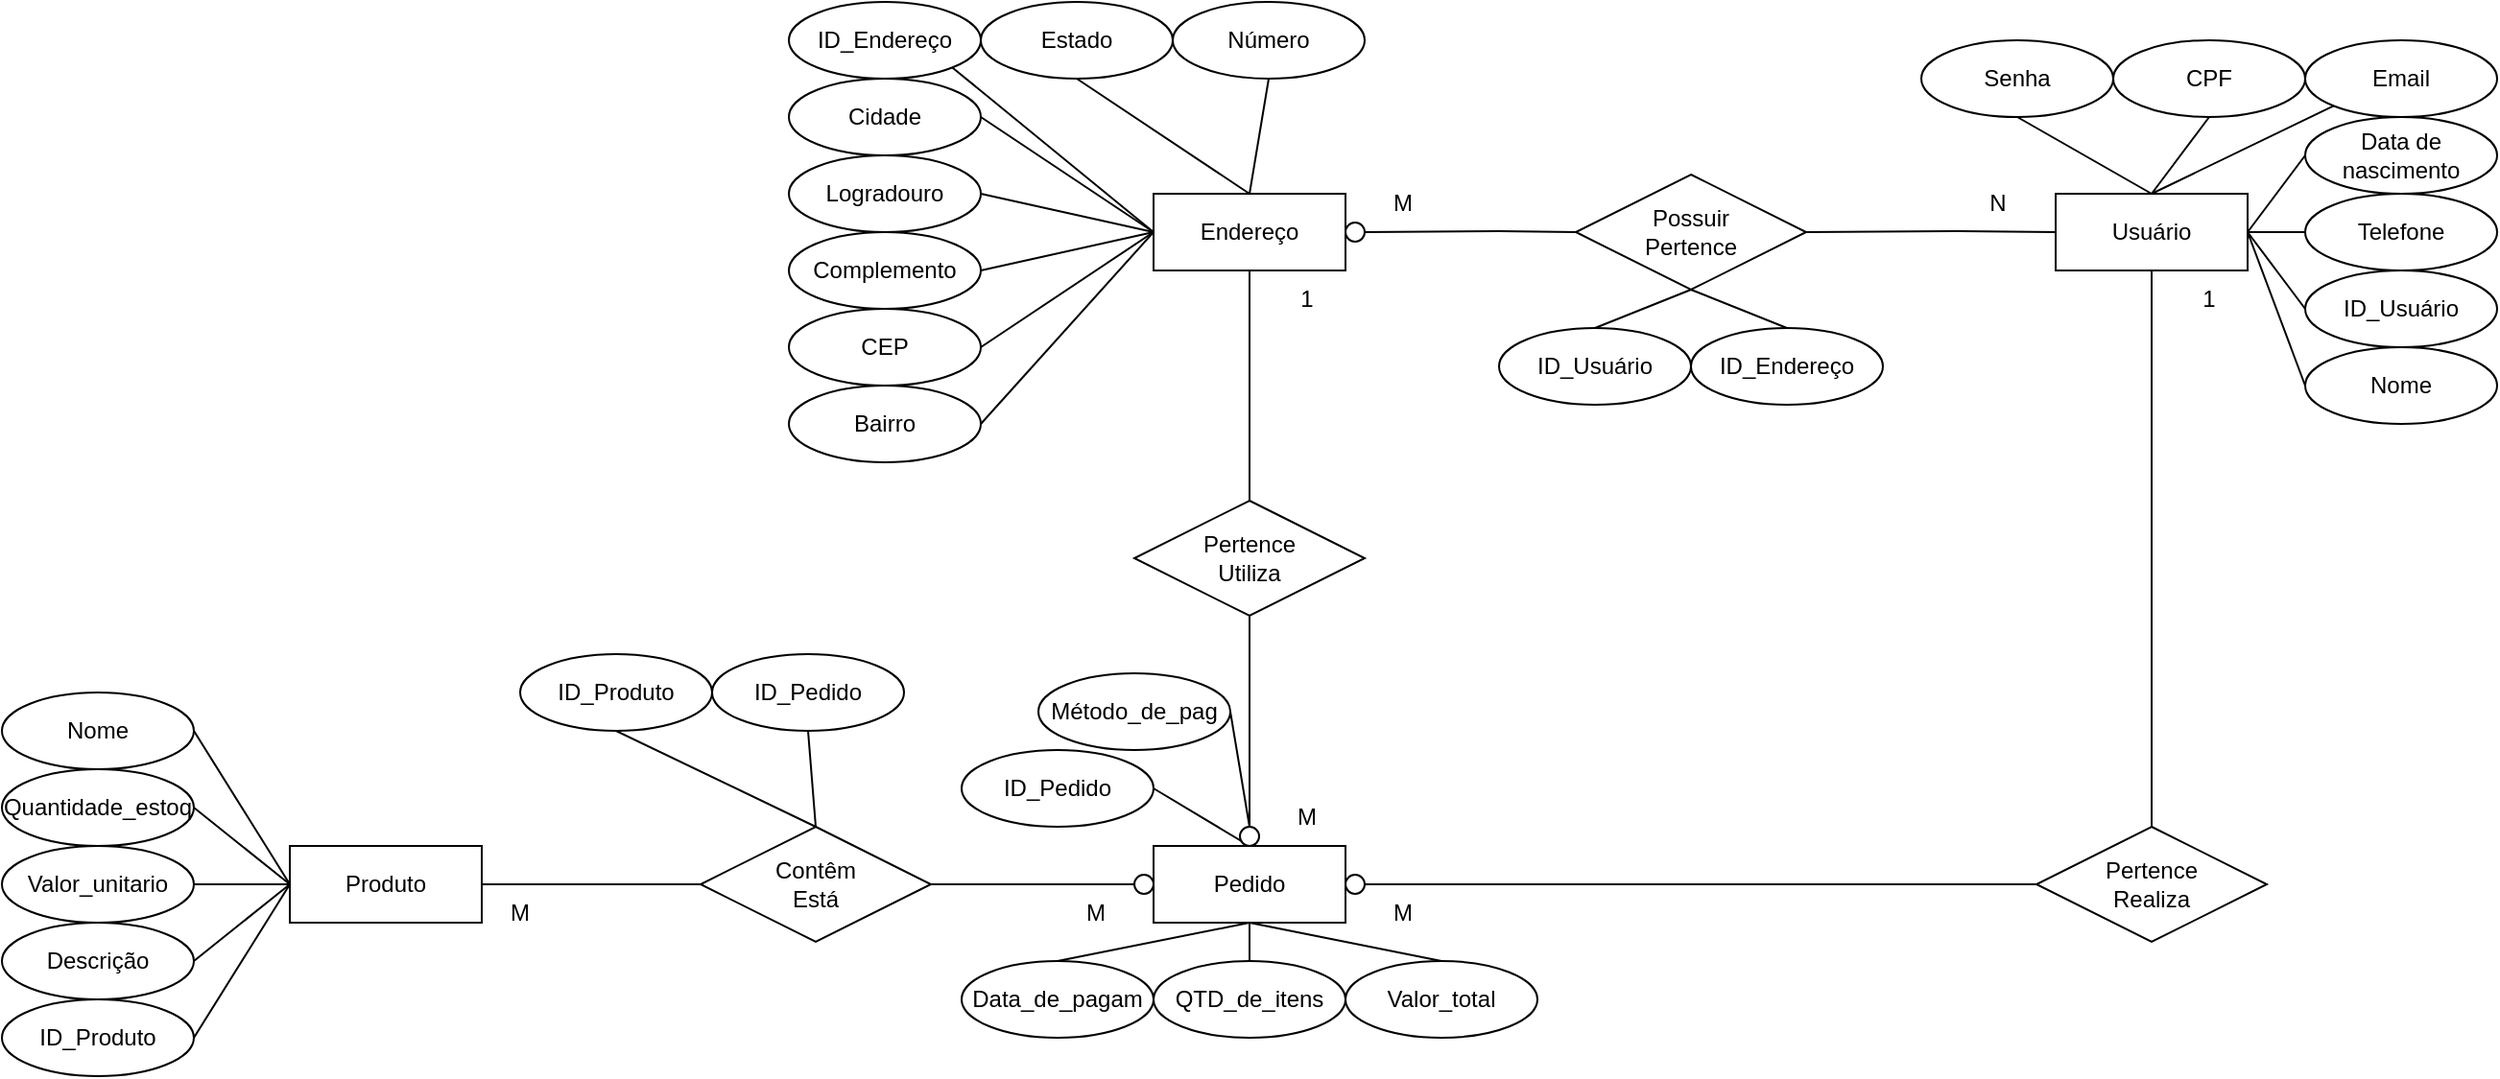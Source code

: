 <mxfile version="26.2.15">
  <diagram name="Página-1" id="2uaV812msRMwG7gX_3Rn">
    <mxGraphModel dx="813" dy="487" grid="1" gridSize="10" guides="1" tooltips="1" connect="1" arrows="1" fold="1" page="1" pageScale="1" pageWidth="827" pageHeight="1169" math="0" shadow="0">
      <root>
        <mxCell id="0" />
        <mxCell id="1" parent="0" />
        <mxCell id="tJNTf8P16CwmncWXG5HQ-1" value="Usuário" style="whiteSpace=wrap;html=1;align=center;" parent="1" vertex="1">
          <mxGeometry x="1120" y="350" width="100" height="40" as="geometry" />
        </mxCell>
        <mxCell id="tJNTf8P16CwmncWXG5HQ-2" value="Endereço" style="whiteSpace=wrap;html=1;align=center;" parent="1" vertex="1">
          <mxGeometry x="650" y="350" width="100" height="40" as="geometry" />
        </mxCell>
        <mxCell id="tJNTf8P16CwmncWXG5HQ-4" value="Pertence&lt;div&gt;Utiliza&lt;/div&gt;" style="shape=rhombus;perimeter=rhombusPerimeter;whiteSpace=wrap;html=1;align=center;" parent="1" vertex="1">
          <mxGeometry x="640" y="510" width="120" height="60" as="geometry" />
        </mxCell>
        <mxCell id="tJNTf8P16CwmncWXG5HQ-10" value="Produto" style="whiteSpace=wrap;html=1;align=center;" parent="1" vertex="1">
          <mxGeometry x="200" y="690" width="100" height="40" as="geometry" />
        </mxCell>
        <mxCell id="LPjeL-LabRUgR5Mh7KNn-1" value="Possuir&lt;br&gt;&lt;div&gt;Pertence&lt;/div&gt;" style="shape=rhombus;perimeter=rhombusPerimeter;whiteSpace=wrap;html=1;align=center;" parent="1" vertex="1">
          <mxGeometry x="870" y="340" width="120" height="60" as="geometry" />
        </mxCell>
        <mxCell id="LPjeL-LabRUgR5Mh7KNn-6" value="Contêm&lt;div&gt;Está&lt;/div&gt;" style="shape=rhombus;perimeter=rhombusPerimeter;whiteSpace=wrap;html=1;align=center;" parent="1" vertex="1">
          <mxGeometry x="414" y="680" width="120" height="60" as="geometry" />
        </mxCell>
        <mxCell id="LPjeL-LabRUgR5Mh7KNn-9" value="M" style="text;html=1;align=center;verticalAlign=middle;whiteSpace=wrap;rounded=0;" parent="1" vertex="1">
          <mxGeometry x="290" y="710" width="60" height="30" as="geometry" />
        </mxCell>
        <mxCell id="LPjeL-LabRUgR5Mh7KNn-10" value="M" style="text;html=1;align=center;verticalAlign=middle;whiteSpace=wrap;rounded=0;" parent="1" vertex="1">
          <mxGeometry x="590" y="710" width="60" height="30" as="geometry" />
        </mxCell>
        <mxCell id="tGjzgIWVcBgmSlzOQq5f-1" value="Nome" style="ellipse;whiteSpace=wrap;html=1;align=center;" parent="1" vertex="1">
          <mxGeometry x="1250" y="430" width="100" height="40" as="geometry" />
        </mxCell>
        <mxCell id="tGjzgIWVcBgmSlzOQq5f-3" value="Telefone" style="ellipse;whiteSpace=wrap;html=1;align=center;" parent="1" vertex="1">
          <mxGeometry x="1250" y="350" width="100" height="40" as="geometry" />
        </mxCell>
        <mxCell id="tGjzgIWVcBgmSlzOQq5f-4" value="Data de nascimento" style="ellipse;whiteSpace=wrap;html=1;align=center;" parent="1" vertex="1">
          <mxGeometry x="1250" y="310" width="100" height="40" as="geometry" />
        </mxCell>
        <mxCell id="tGjzgIWVcBgmSlzOQq5f-6" value="Senha" style="ellipse;whiteSpace=wrap;html=1;align=center;" parent="1" vertex="1">
          <mxGeometry x="1050" y="270" width="100" height="40" as="geometry" />
        </mxCell>
        <mxCell id="tGjzgIWVcBgmSlzOQq5f-10" style="edgeStyle=orthogonalEdgeStyle;rounded=0;orthogonalLoop=1;jettySize=auto;html=1;exitX=0.5;exitY=1;exitDx=0;exitDy=0;" parent="1" edge="1">
          <mxGeometry relative="1" as="geometry">
            <mxPoint x="1300" y="450" as="sourcePoint" />
            <mxPoint x="1300" y="450" as="targetPoint" />
          </mxGeometry>
        </mxCell>
        <mxCell id="tGjzgIWVcBgmSlzOQq5f-16" value="CEP" style="ellipse;whiteSpace=wrap;html=1;align=center;" parent="1" vertex="1">
          <mxGeometry x="460" y="410" width="100" height="40" as="geometry" />
        </mxCell>
        <mxCell id="tGjzgIWVcBgmSlzOQq5f-19" value="Estado" style="ellipse;whiteSpace=wrap;html=1;align=center;" parent="1" vertex="1">
          <mxGeometry x="560" y="250" width="100" height="40" as="geometry" />
        </mxCell>
        <mxCell id="tGjzgIWVcBgmSlzOQq5f-20" value="Cidade" style="ellipse;whiteSpace=wrap;html=1;align=center;" parent="1" vertex="1">
          <mxGeometry x="460" y="290" width="100" height="40" as="geometry" />
        </mxCell>
        <mxCell id="tGjzgIWVcBgmSlzOQq5f-21" value="Bairro" style="ellipse;whiteSpace=wrap;html=1;align=center;" parent="1" vertex="1">
          <mxGeometry x="460" y="450" width="100" height="40" as="geometry" />
        </mxCell>
        <mxCell id="tGjzgIWVcBgmSlzOQq5f-22" value="Logradouro" style="ellipse;whiteSpace=wrap;html=1;align=center;" parent="1" vertex="1">
          <mxGeometry x="460" y="330" width="100" height="40" as="geometry" />
        </mxCell>
        <mxCell id="tGjzgIWVcBgmSlzOQq5f-23" value="Número" style="ellipse;whiteSpace=wrap;html=1;align=center;" parent="1" vertex="1">
          <mxGeometry x="660" y="250" width="100" height="40" as="geometry" />
        </mxCell>
        <mxCell id="tGjzgIWVcBgmSlzOQq5f-24" value="Complemento" style="ellipse;whiteSpace=wrap;html=1;align=center;" parent="1" vertex="1">
          <mxGeometry x="460" y="370" width="100" height="40" as="geometry" />
        </mxCell>
        <mxCell id="tGjzgIWVcBgmSlzOQq5f-47" value="Data_de_pagam" style="ellipse;whiteSpace=wrap;html=1;align=center;" parent="1" vertex="1">
          <mxGeometry x="550" y="750" width="100" height="40" as="geometry" />
        </mxCell>
        <mxCell id="tGjzgIWVcBgmSlzOQq5f-48" value="Valor_total" style="ellipse;whiteSpace=wrap;html=1;align=center;" parent="1" vertex="1">
          <mxGeometry x="750" y="750" width="100" height="40" as="geometry" />
        </mxCell>
        <mxCell id="tGjzgIWVcBgmSlzOQq5f-49" value="QTD_de_itens" style="ellipse;whiteSpace=wrap;html=1;align=center;" parent="1" vertex="1">
          <mxGeometry x="650" y="750" width="100" height="40" as="geometry" />
        </mxCell>
        <mxCell id="tGjzgIWVcBgmSlzOQq5f-50" value="Método_de_pag" style="ellipse;whiteSpace=wrap;html=1;align=center;" parent="1" vertex="1">
          <mxGeometry x="590" y="600" width="100" height="40" as="geometry" />
        </mxCell>
        <mxCell id="tGjzgIWVcBgmSlzOQq5f-56" value="Pedido" style="whiteSpace=wrap;html=1;align=center;" parent="1" vertex="1">
          <mxGeometry x="650" y="690" width="100" height="40" as="geometry" />
        </mxCell>
        <mxCell id="tGjzgIWVcBgmSlzOQq5f-66" value="" style="endArrow=none;html=1;rounded=0;entryX=0.5;entryY=0;entryDx=0;entryDy=0;exitX=0.5;exitY=1;exitDx=0;exitDy=0;" parent="1" source="tJNTf8P16CwmncWXG5HQ-4" target="tGjzgIWVcBgmSlzOQq5f-56" edge="1">
          <mxGeometry relative="1" as="geometry">
            <mxPoint x="710" y="580" as="sourcePoint" />
            <mxPoint x="740" y="660" as="targetPoint" />
          </mxGeometry>
        </mxCell>
        <mxCell id="tGjzgIWVcBgmSlzOQq5f-67" value="" style="endArrow=none;html=1;rounded=0;entryX=0.5;entryY=0;entryDx=0;entryDy=0;exitX=0.5;exitY=1;exitDx=0;exitDy=0;" parent="1" source="tJNTf8P16CwmncWXG5HQ-2" target="tJNTf8P16CwmncWXG5HQ-4" edge="1">
          <mxGeometry relative="1" as="geometry">
            <mxPoint x="710" y="410" as="sourcePoint" />
            <mxPoint x="720" y="500" as="targetPoint" />
          </mxGeometry>
        </mxCell>
        <mxCell id="tGjzgIWVcBgmSlzOQq5f-70" value="" style="endArrow=none;html=1;rounded=0;exitX=0;exitY=0.5;exitDx=0;exitDy=0;entryX=1;entryY=0.5;entryDx=0;entryDy=0;" parent="1" source="tGjzgIWVcBgmSlzOQq5f-123" target="tJNTf8P16CwmncWXG5HQ-2" edge="1">
          <mxGeometry relative="1" as="geometry">
            <mxPoint x="860" y="380" as="sourcePoint" />
            <mxPoint x="760" y="380" as="targetPoint" />
            <Array as="points" />
          </mxGeometry>
        </mxCell>
        <mxCell id="tGjzgIWVcBgmSlzOQq5f-71" value="" style="endArrow=none;html=1;rounded=0;entryX=1;entryY=0.5;entryDx=0;entryDy=0;exitX=0;exitY=0.5;exitDx=0;exitDy=0;" parent="1" source="tJNTf8P16CwmncWXG5HQ-1" target="LPjeL-LabRUgR5Mh7KNn-1" edge="1">
          <mxGeometry relative="1" as="geometry">
            <mxPoint x="1100" y="380" as="sourcePoint" />
            <mxPoint x="1000" y="390" as="targetPoint" />
            <Array as="points">
              <mxPoint x="1070" y="369.47" />
            </Array>
          </mxGeometry>
        </mxCell>
        <mxCell id="tGjzgIWVcBgmSlzOQq5f-72" value="Pertence&lt;div&gt;Realiza&lt;/div&gt;" style="shape=rhombus;perimeter=rhombusPerimeter;whiteSpace=wrap;html=1;align=center;" parent="1" vertex="1">
          <mxGeometry x="1110" y="680" width="120" height="60" as="geometry" />
        </mxCell>
        <mxCell id="tGjzgIWVcBgmSlzOQq5f-73" value="" style="endArrow=none;html=1;rounded=0;exitX=1;exitY=0.5;exitDx=0;exitDy=0;entryX=0;entryY=0.5;entryDx=0;entryDy=0;" parent="1" source="tGjzgIWVcBgmSlzOQq5f-127" target="tGjzgIWVcBgmSlzOQq5f-72" edge="1">
          <mxGeometry relative="1" as="geometry">
            <mxPoint x="940" y="560" as="sourcePoint" />
            <mxPoint x="1100" y="560" as="targetPoint" />
          </mxGeometry>
        </mxCell>
        <mxCell id="tGjzgIWVcBgmSlzOQq5f-74" value="" style="endArrow=none;html=1;rounded=0;exitX=0.5;exitY=1;exitDx=0;exitDy=0;entryX=0.5;entryY=0;entryDx=0;entryDy=0;" parent="1" source="tJNTf8P16CwmncWXG5HQ-1" target="tGjzgIWVcBgmSlzOQq5f-72" edge="1">
          <mxGeometry relative="1" as="geometry">
            <mxPoint x="940" y="560" as="sourcePoint" />
            <mxPoint x="1100" y="560" as="targetPoint" />
          </mxGeometry>
        </mxCell>
        <mxCell id="tGjzgIWVcBgmSlzOQq5f-75" value="1" style="text;html=1;align=center;verticalAlign=middle;whiteSpace=wrap;rounded=0;" parent="1" vertex="1">
          <mxGeometry x="700" y="390" width="60" height="30" as="geometry" />
        </mxCell>
        <mxCell id="tGjzgIWVcBgmSlzOQq5f-76" value="M" style="text;html=1;align=center;verticalAlign=middle;whiteSpace=wrap;rounded=0;" parent="1" vertex="1">
          <mxGeometry x="700" y="660" width="60" height="30" as="geometry" />
        </mxCell>
        <mxCell id="tGjzgIWVcBgmSlzOQq5f-77" value="M" style="text;html=1;align=center;verticalAlign=middle;whiteSpace=wrap;rounded=0;" parent="1" vertex="1">
          <mxGeometry x="750" y="340" width="60" height="30" as="geometry" />
        </mxCell>
        <mxCell id="tGjzgIWVcBgmSlzOQq5f-78" value="N" style="text;html=1;align=center;verticalAlign=middle;whiteSpace=wrap;rounded=0;" parent="1" vertex="1">
          <mxGeometry x="1060" y="340" width="60" height="30" as="geometry" />
        </mxCell>
        <mxCell id="tGjzgIWVcBgmSlzOQq5f-79" value="1" style="text;html=1;align=center;verticalAlign=middle;whiteSpace=wrap;rounded=0;" parent="1" vertex="1">
          <mxGeometry x="1170" y="390" width="60" height="30" as="geometry" />
        </mxCell>
        <mxCell id="tGjzgIWVcBgmSlzOQq5f-80" value="M" style="text;html=1;align=center;verticalAlign=middle;whiteSpace=wrap;rounded=0;" parent="1" vertex="1">
          <mxGeometry x="750" y="710" width="60" height="30" as="geometry" />
        </mxCell>
        <mxCell id="tGjzgIWVcBgmSlzOQq5f-81" value="" style="endArrow=none;html=1;rounded=0;entryX=0.5;entryY=0;entryDx=0;entryDy=0;exitX=0.5;exitY=1;exitDx=0;exitDy=0;" parent="1" source="tGjzgIWVcBgmSlzOQq5f-56" target="tGjzgIWVcBgmSlzOQq5f-49" edge="1">
          <mxGeometry relative="1" as="geometry">
            <mxPoint x="230" y="740" as="sourcePoint" />
            <mxPoint x="390" y="740" as="targetPoint" />
          </mxGeometry>
        </mxCell>
        <mxCell id="tGjzgIWVcBgmSlzOQq5f-82" value="" style="endArrow=none;html=1;rounded=0;entryX=0.5;entryY=1;entryDx=0;entryDy=0;exitX=0.5;exitY=0;exitDx=0;exitDy=0;" parent="1" source="tGjzgIWVcBgmSlzOQq5f-47" target="tGjzgIWVcBgmSlzOQq5f-56" edge="1">
          <mxGeometry relative="1" as="geometry">
            <mxPoint x="480" y="810" as="sourcePoint" />
            <mxPoint x="390" y="740" as="targetPoint" />
          </mxGeometry>
        </mxCell>
        <mxCell id="tGjzgIWVcBgmSlzOQq5f-83" value="" style="endArrow=none;html=1;rounded=0;exitX=0.5;exitY=0;exitDx=0;exitDy=0;entryX=0.5;entryY=1;entryDx=0;entryDy=0;" parent="1" source="tGjzgIWVcBgmSlzOQq5f-48" target="tGjzgIWVcBgmSlzOQq5f-56" edge="1">
          <mxGeometry relative="1" as="geometry">
            <mxPoint x="230" y="740" as="sourcePoint" />
            <mxPoint x="390" y="740" as="targetPoint" />
          </mxGeometry>
        </mxCell>
        <mxCell id="tGjzgIWVcBgmSlzOQq5f-84" value="" style="endArrow=none;html=1;rounded=0;exitX=1;exitY=0.5;exitDx=0;exitDy=0;entryX=0.5;entryY=0;entryDx=0;entryDy=0;" parent="1" source="tGjzgIWVcBgmSlzOQq5f-125" target="tGjzgIWVcBgmSlzOQq5f-56" edge="1">
          <mxGeometry relative="1" as="geometry">
            <mxPoint x="230" y="740" as="sourcePoint" />
            <mxPoint x="390" y="740" as="targetPoint" />
          </mxGeometry>
        </mxCell>
        <mxCell id="tGjzgIWVcBgmSlzOQq5f-85" value="" style="endArrow=none;html=1;rounded=0;exitX=1;exitY=0.5;exitDx=0;exitDy=0;entryX=0.5;entryY=0;entryDx=0;entryDy=0;" parent="1" target="tGjzgIWVcBgmSlzOQq5f-56" edge="1">
          <mxGeometry relative="1" as="geometry">
            <mxPoint x="650" y="660" as="sourcePoint" />
            <mxPoint x="390" y="740" as="targetPoint" />
          </mxGeometry>
        </mxCell>
        <mxCell id="tGjzgIWVcBgmSlzOQq5f-86" value="" style="endArrow=none;html=1;rounded=0;exitX=1;exitY=0.5;exitDx=0;exitDy=0;entryX=0;entryY=0.5;entryDx=0;entryDy=0;" parent="1" source="tGjzgIWVcBgmSlzOQq5f-21" target="tJNTf8P16CwmncWXG5HQ-2" edge="1">
          <mxGeometry relative="1" as="geometry">
            <mxPoint x="610" y="460" as="sourcePoint" />
            <mxPoint x="770" y="460" as="targetPoint" />
          </mxGeometry>
        </mxCell>
        <mxCell id="tGjzgIWVcBgmSlzOQq5f-87" value="" style="endArrow=none;html=1;rounded=0;exitX=1;exitY=0.5;exitDx=0;exitDy=0;entryX=0;entryY=0.5;entryDx=0;entryDy=0;" parent="1" source="tGjzgIWVcBgmSlzOQq5f-16" target="tJNTf8P16CwmncWXG5HQ-2" edge="1">
          <mxGeometry relative="1" as="geometry">
            <mxPoint x="610" y="460" as="sourcePoint" />
            <mxPoint x="770" y="460" as="targetPoint" />
          </mxGeometry>
        </mxCell>
        <mxCell id="tGjzgIWVcBgmSlzOQq5f-88" value="" style="endArrow=none;html=1;rounded=0;exitX=1;exitY=0.5;exitDx=0;exitDy=0;entryX=0;entryY=0.5;entryDx=0;entryDy=0;" parent="1" source="tGjzgIWVcBgmSlzOQq5f-24" target="tJNTf8P16CwmncWXG5HQ-2" edge="1">
          <mxGeometry relative="1" as="geometry">
            <mxPoint x="610" y="460" as="sourcePoint" />
            <mxPoint x="770" y="460" as="targetPoint" />
          </mxGeometry>
        </mxCell>
        <mxCell id="tGjzgIWVcBgmSlzOQq5f-89" value="" style="endArrow=none;html=1;rounded=0;exitX=1;exitY=0.5;exitDx=0;exitDy=0;entryX=0;entryY=0.5;entryDx=0;entryDy=0;" parent="1" source="tGjzgIWVcBgmSlzOQq5f-22" target="tJNTf8P16CwmncWXG5HQ-2" edge="1">
          <mxGeometry relative="1" as="geometry">
            <mxPoint x="610" y="460" as="sourcePoint" />
            <mxPoint x="770" y="460" as="targetPoint" />
          </mxGeometry>
        </mxCell>
        <mxCell id="tGjzgIWVcBgmSlzOQq5f-90" value="" style="endArrow=none;html=1;rounded=0;exitX=1;exitY=0.5;exitDx=0;exitDy=0;entryX=0;entryY=0.5;entryDx=0;entryDy=0;" parent="1" source="tGjzgIWVcBgmSlzOQq5f-20" target="tJNTf8P16CwmncWXG5HQ-2" edge="1">
          <mxGeometry relative="1" as="geometry">
            <mxPoint x="610" y="460" as="sourcePoint" />
            <mxPoint x="770" y="460" as="targetPoint" />
          </mxGeometry>
        </mxCell>
        <mxCell id="tGjzgIWVcBgmSlzOQq5f-91" value="" style="endArrow=none;html=1;rounded=0;exitX=1;exitY=1;exitDx=0;exitDy=0;entryX=0;entryY=0.5;entryDx=0;entryDy=0;" parent="1" target="tJNTf8P16CwmncWXG5HQ-2" edge="1">
          <mxGeometry relative="1" as="geometry">
            <mxPoint x="545.186" y="284.21" as="sourcePoint" />
            <mxPoint x="770" y="460" as="targetPoint" />
          </mxGeometry>
        </mxCell>
        <mxCell id="tGjzgIWVcBgmSlzOQq5f-92" value="" style="endArrow=none;html=1;rounded=0;exitX=0.5;exitY=1;exitDx=0;exitDy=0;entryX=0.5;entryY=0;entryDx=0;entryDy=0;" parent="1" source="tGjzgIWVcBgmSlzOQq5f-19" target="tJNTf8P16CwmncWXG5HQ-2" edge="1">
          <mxGeometry relative="1" as="geometry">
            <mxPoint x="610" y="460" as="sourcePoint" />
            <mxPoint x="770" y="460" as="targetPoint" />
          </mxGeometry>
        </mxCell>
        <mxCell id="tGjzgIWVcBgmSlzOQq5f-93" value="" style="endArrow=none;html=1;rounded=0;exitX=0.5;exitY=1;exitDx=0;exitDy=0;entryX=0.5;entryY=0;entryDx=0;entryDy=0;" parent="1" source="tGjzgIWVcBgmSlzOQq5f-23" target="tJNTf8P16CwmncWXG5HQ-2" edge="1">
          <mxGeometry relative="1" as="geometry">
            <mxPoint x="610" y="460" as="sourcePoint" />
            <mxPoint x="770" y="460" as="targetPoint" />
          </mxGeometry>
        </mxCell>
        <mxCell id="tGjzgIWVcBgmSlzOQq5f-94" value="" style="endArrow=none;html=1;rounded=0;entryX=0.5;entryY=1;entryDx=0;entryDy=0;exitX=0.5;exitY=0;exitDx=0;exitDy=0;" parent="1" source="tGjzgIWVcBgmSlzOQq5f-141" target="LPjeL-LabRUgR5Mh7KNn-1" edge="1">
          <mxGeometry relative="1" as="geometry">
            <mxPoint x="820" y="400" as="sourcePoint" />
            <mxPoint x="1050" y="430" as="targetPoint" />
          </mxGeometry>
        </mxCell>
        <mxCell id="tGjzgIWVcBgmSlzOQq5f-100" value="" style="endArrow=none;html=1;rounded=0;entryX=0.5;entryY=1;entryDx=0;entryDy=0;exitX=0.5;exitY=0;exitDx=0;exitDy=0;" parent="1" source="tGjzgIWVcBgmSlzOQq5f-143" target="LPjeL-LabRUgR5Mh7KNn-1" edge="1">
          <mxGeometry relative="1" as="geometry">
            <mxPoint x="1040" y="440" as="sourcePoint" />
            <mxPoint x="1050" y="430" as="targetPoint" />
          </mxGeometry>
        </mxCell>
        <mxCell id="tGjzgIWVcBgmSlzOQq5f-101" value="" style="endArrow=none;html=1;rounded=0;exitX=0.5;exitY=1;exitDx=0;exitDy=0;entryX=0.5;entryY=0;entryDx=0;entryDy=0;" parent="1" source="tGjzgIWVcBgmSlzOQq5f-6" target="tJNTf8P16CwmncWXG5HQ-1" edge="1">
          <mxGeometry relative="1" as="geometry">
            <mxPoint x="1170" y="360" as="sourcePoint" />
            <mxPoint x="1330" y="360" as="targetPoint" />
          </mxGeometry>
        </mxCell>
        <mxCell id="tGjzgIWVcBgmSlzOQq5f-102" value="" style="endArrow=none;html=1;rounded=0;exitX=0.5;exitY=1;exitDx=0;exitDy=0;entryX=0.5;entryY=0;entryDx=0;entryDy=0;" parent="1" target="tJNTf8P16CwmncWXG5HQ-1" edge="1">
          <mxGeometry relative="1" as="geometry">
            <mxPoint x="1200" y="310" as="sourcePoint" />
            <mxPoint x="1170" y="330" as="targetPoint" />
          </mxGeometry>
        </mxCell>
        <mxCell id="tGjzgIWVcBgmSlzOQq5f-103" value="" style="endArrow=none;html=1;rounded=0;exitX=0;exitY=1;exitDx=0;exitDy=0;entryX=0.5;entryY=0;entryDx=0;entryDy=0;" parent="1" target="tJNTf8P16CwmncWXG5HQ-1" edge="1">
          <mxGeometry relative="1" as="geometry">
            <mxPoint x="1264.814" y="304.21" as="sourcePoint" />
            <mxPoint x="1330" y="360" as="targetPoint" />
          </mxGeometry>
        </mxCell>
        <mxCell id="tGjzgIWVcBgmSlzOQq5f-105" value="" style="endArrow=none;html=1;rounded=0;exitX=1;exitY=0.5;exitDx=0;exitDy=0;entryX=0;entryY=0.5;entryDx=0;entryDy=0;" parent="1" source="tJNTf8P16CwmncWXG5HQ-1" target="tGjzgIWVcBgmSlzOQq5f-4" edge="1">
          <mxGeometry relative="1" as="geometry">
            <mxPoint x="1170" y="360" as="sourcePoint" />
            <mxPoint x="1330" y="360" as="targetPoint" />
          </mxGeometry>
        </mxCell>
        <mxCell id="tGjzgIWVcBgmSlzOQq5f-106" value="" style="endArrow=none;html=1;rounded=0;exitX=1;exitY=0.5;exitDx=0;exitDy=0;entryX=0;entryY=0.5;entryDx=0;entryDy=0;" parent="1" source="tJNTf8P16CwmncWXG5HQ-1" target="tGjzgIWVcBgmSlzOQq5f-3" edge="1">
          <mxGeometry relative="1" as="geometry">
            <mxPoint x="1170" y="360" as="sourcePoint" />
            <mxPoint x="1330" y="360" as="targetPoint" />
          </mxGeometry>
        </mxCell>
        <mxCell id="tGjzgIWVcBgmSlzOQq5f-107" value="" style="endArrow=none;html=1;rounded=0;entryX=0;entryY=0.5;entryDx=0;entryDy=0;exitX=1;exitY=0.5;exitDx=0;exitDy=0;" parent="1" source="tJNTf8P16CwmncWXG5HQ-1" edge="1">
          <mxGeometry relative="1" as="geometry">
            <mxPoint x="1170" y="360" as="sourcePoint" />
            <mxPoint x="1250.0" y="410" as="targetPoint" />
          </mxGeometry>
        </mxCell>
        <mxCell id="tGjzgIWVcBgmSlzOQq5f-108" value="" style="endArrow=none;html=1;rounded=0;entryX=0;entryY=0.5;entryDx=0;entryDy=0;exitX=1;exitY=0.5;exitDx=0;exitDy=0;" parent="1" source="tJNTf8P16CwmncWXG5HQ-1" target="tGjzgIWVcBgmSlzOQq5f-1" edge="1">
          <mxGeometry relative="1" as="geometry">
            <mxPoint x="1430" y="400" as="sourcePoint" />
            <mxPoint x="1330" y="360" as="targetPoint" />
          </mxGeometry>
        </mxCell>
        <mxCell id="tGjzgIWVcBgmSlzOQq5f-109" value="Nome" style="ellipse;whiteSpace=wrap;html=1;align=center;" parent="1" vertex="1">
          <mxGeometry x="50" y="610" width="100" height="40" as="geometry" />
        </mxCell>
        <mxCell id="tGjzgIWVcBgmSlzOQq5f-110" value="Quantidade_estoq" style="ellipse;whiteSpace=wrap;html=1;align=center;" parent="1" vertex="1">
          <mxGeometry x="50" y="650" width="100" height="40" as="geometry" />
        </mxCell>
        <mxCell id="tGjzgIWVcBgmSlzOQq5f-111" value="Valor_unitario" style="ellipse;whiteSpace=wrap;html=1;align=center;" parent="1" vertex="1">
          <mxGeometry x="50" y="690" width="100" height="40" as="geometry" />
        </mxCell>
        <mxCell id="tGjzgIWVcBgmSlzOQq5f-112" value="Descrição" style="ellipse;whiteSpace=wrap;html=1;align=center;" parent="1" vertex="1">
          <mxGeometry x="50" y="730" width="100" height="40" as="geometry" />
        </mxCell>
        <mxCell id="tGjzgIWVcBgmSlzOQq5f-113" value="ID_Produto" style="ellipse;whiteSpace=wrap;html=1;align=center;" parent="1" vertex="1">
          <mxGeometry x="50" y="770" width="100" height="40" as="geometry" />
        </mxCell>
        <mxCell id="tGjzgIWVcBgmSlzOQq5f-114" value="" style="endArrow=none;html=1;rounded=0;exitX=1;exitY=0.5;exitDx=0;exitDy=0;entryX=0;entryY=0.5;entryDx=0;entryDy=0;" parent="1" source="tGjzgIWVcBgmSlzOQq5f-109" target="tJNTf8P16CwmncWXG5HQ-10" edge="1">
          <mxGeometry relative="1" as="geometry">
            <mxPoint x="220" y="670" as="sourcePoint" />
            <mxPoint x="380" y="670" as="targetPoint" />
          </mxGeometry>
        </mxCell>
        <mxCell id="tGjzgIWVcBgmSlzOQq5f-115" value="" style="endArrow=none;html=1;rounded=0;exitX=1;exitY=0.5;exitDx=0;exitDy=0;entryX=0;entryY=0.5;entryDx=0;entryDy=0;" parent="1" source="tGjzgIWVcBgmSlzOQq5f-110" target="tJNTf8P16CwmncWXG5HQ-10" edge="1">
          <mxGeometry relative="1" as="geometry">
            <mxPoint x="220" y="620" as="sourcePoint" />
            <mxPoint x="380" y="620" as="targetPoint" />
          </mxGeometry>
        </mxCell>
        <mxCell id="tGjzgIWVcBgmSlzOQq5f-116" value="" style="endArrow=none;html=1;rounded=0;exitX=1;exitY=0.5;exitDx=0;exitDy=0;entryX=0;entryY=0.5;entryDx=0;entryDy=0;" parent="1" source="tGjzgIWVcBgmSlzOQq5f-111" target="tJNTf8P16CwmncWXG5HQ-10" edge="1">
          <mxGeometry relative="1" as="geometry">
            <mxPoint x="220" y="670" as="sourcePoint" />
            <mxPoint x="380" y="670" as="targetPoint" />
          </mxGeometry>
        </mxCell>
        <mxCell id="tGjzgIWVcBgmSlzOQq5f-117" value="" style="endArrow=none;html=1;rounded=0;exitX=1;exitY=0.5;exitDx=0;exitDy=0;entryX=0;entryY=0.5;entryDx=0;entryDy=0;" parent="1" source="tGjzgIWVcBgmSlzOQq5f-112" target="tJNTf8P16CwmncWXG5HQ-10" edge="1">
          <mxGeometry relative="1" as="geometry">
            <mxPoint x="220" y="670" as="sourcePoint" />
            <mxPoint x="380" y="670" as="targetPoint" />
          </mxGeometry>
        </mxCell>
        <mxCell id="tGjzgIWVcBgmSlzOQq5f-118" value="" style="endArrow=none;html=1;rounded=0;exitX=1;exitY=0.5;exitDx=0;exitDy=0;entryX=0;entryY=0.5;entryDx=0;entryDy=0;" parent="1" source="tGjzgIWVcBgmSlzOQq5f-113" target="tJNTf8P16CwmncWXG5HQ-10" edge="1">
          <mxGeometry relative="1" as="geometry">
            <mxPoint x="220" y="670" as="sourcePoint" />
            <mxPoint x="380" y="670" as="targetPoint" />
          </mxGeometry>
        </mxCell>
        <mxCell id="tGjzgIWVcBgmSlzOQq5f-124" value="" style="endArrow=none;html=1;rounded=0;exitX=0;exitY=0.5;exitDx=0;exitDy=0;entryX=1;entryY=0.5;entryDx=0;entryDy=0;" parent="1" source="LPjeL-LabRUgR5Mh7KNn-1" target="tGjzgIWVcBgmSlzOQq5f-123" edge="1">
          <mxGeometry relative="1" as="geometry">
            <mxPoint x="870" y="370" as="sourcePoint" />
            <mxPoint x="750" y="370" as="targetPoint" />
            <Array as="points">
              <mxPoint x="830" y="369.47" />
            </Array>
          </mxGeometry>
        </mxCell>
        <mxCell id="tGjzgIWVcBgmSlzOQq5f-123" value="" style="ellipse;whiteSpace=wrap;html=1;aspect=fixed;" parent="1" vertex="1">
          <mxGeometry x="750" y="365" width="10" height="10" as="geometry" />
        </mxCell>
        <mxCell id="tGjzgIWVcBgmSlzOQq5f-126" value="" style="endArrow=none;html=1;rounded=0;exitX=1;exitY=0.5;exitDx=0;exitDy=0;entryX=0.5;entryY=0;entryDx=0;entryDy=0;" parent="1" source="tGjzgIWVcBgmSlzOQq5f-50" target="tGjzgIWVcBgmSlzOQq5f-125" edge="1">
          <mxGeometry relative="1" as="geometry">
            <mxPoint x="690" y="620" as="sourcePoint" />
            <mxPoint x="700" y="690" as="targetPoint" />
          </mxGeometry>
        </mxCell>
        <mxCell id="tGjzgIWVcBgmSlzOQq5f-125" value="" style="ellipse;whiteSpace=wrap;html=1;aspect=fixed;" parent="1" vertex="1">
          <mxGeometry x="695" y="680" width="10" height="10" as="geometry" />
        </mxCell>
        <mxCell id="tGjzgIWVcBgmSlzOQq5f-128" value="" style="endArrow=none;html=1;rounded=0;exitX=1;exitY=0.5;exitDx=0;exitDy=0;entryX=0;entryY=0.5;entryDx=0;entryDy=0;" parent="1" source="tGjzgIWVcBgmSlzOQq5f-56" target="tGjzgIWVcBgmSlzOQq5f-127" edge="1">
          <mxGeometry relative="1" as="geometry">
            <mxPoint x="750" y="710" as="sourcePoint" />
            <mxPoint x="1110" y="710" as="targetPoint" />
          </mxGeometry>
        </mxCell>
        <mxCell id="tGjzgIWVcBgmSlzOQq5f-127" value="" style="ellipse;whiteSpace=wrap;html=1;aspect=fixed;" parent="1" vertex="1">
          <mxGeometry x="750" y="705" width="10" height="10" as="geometry" />
        </mxCell>
        <mxCell id="tGjzgIWVcBgmSlzOQq5f-129" value="" style="endArrow=none;html=1;rounded=0;exitX=1;exitY=0;exitDx=0;exitDy=0;entryX=1;entryY=0.5;entryDx=0;entryDy=0;" parent="1" source="LPjeL-LabRUgR5Mh7KNn-10" target="LPjeL-LabRUgR5Mh7KNn-6" edge="1">
          <mxGeometry relative="1" as="geometry">
            <mxPoint x="640" y="710.53" as="sourcePoint" />
            <mxPoint x="540" y="720" as="targetPoint" />
            <Array as="points">
              <mxPoint x="600" y="710" />
            </Array>
          </mxGeometry>
        </mxCell>
        <mxCell id="tGjzgIWVcBgmSlzOQq5f-120" value="" style="ellipse;whiteSpace=wrap;html=1;aspect=fixed;" parent="1" vertex="1">
          <mxGeometry x="640" y="705" width="10" height="10" as="geometry" />
        </mxCell>
        <mxCell id="tGjzgIWVcBgmSlzOQq5f-133" value="" style="endArrow=none;html=1;rounded=0;exitX=0;exitY=0.5;exitDx=0;exitDy=0;entryX=1;entryY=0.5;entryDx=0;entryDy=0;" parent="1" source="LPjeL-LabRUgR5Mh7KNn-6" target="tJNTf8P16CwmncWXG5HQ-10" edge="1">
          <mxGeometry relative="1" as="geometry">
            <mxPoint x="410" y="730" as="sourcePoint" />
            <mxPoint x="364" y="740" as="targetPoint" />
            <Array as="points">
              <mxPoint x="364" y="710" />
            </Array>
          </mxGeometry>
        </mxCell>
        <mxCell id="tGjzgIWVcBgmSlzOQq5f-134" value="ID_Pedido" style="ellipse;whiteSpace=wrap;html=1;align=center;" parent="1" vertex="1">
          <mxGeometry x="420" y="590" width="100" height="40" as="geometry" />
        </mxCell>
        <mxCell id="tGjzgIWVcBgmSlzOQq5f-135" value="ID_Produto&lt;span style=&quot;color: rgba(0, 0, 0, 0); font-family: monospace; font-size: 0px; text-align: start; text-wrap-mode: nowrap;&quot;&gt;%3CmxGraphModel%3E%3Croot%3E%3CmxCell%20id%3D%220%22%2F%3E%3CmxCell%20id%3D%221%22%20parent%3D%220%22%2F%3E%3CmxCell%20id%3D%222%22%20value%3D%22ID_Pedido%22%20style%3D%22ellipse%3BwhiteSpace%3Dwrap%3Bhtml%3D1%3Balign%3Dcenter%3B%22%20vertex%3D%221%22%20parent%3D%221%22%3E%3CmxGeometry%20x%3D%22390%22%20y%3D%22820%22%20width%3D%22100%22%20height%3D%2240%22%20as%3D%22geometry%22%2F%3E%3C%2FmxCell%3E%3C%2Froot%3E%3C%2FmxGraphModel%3E&lt;/span&gt;" style="ellipse;whiteSpace=wrap;html=1;align=center;" parent="1" vertex="1">
          <mxGeometry x="320" y="590" width="100" height="40" as="geometry" />
        </mxCell>
        <mxCell id="tGjzgIWVcBgmSlzOQq5f-139" value="" style="endArrow=none;html=1;rounded=0;exitX=0.5;exitY=1;exitDx=0;exitDy=0;entryX=0.5;entryY=0;entryDx=0;entryDy=0;" parent="1" source="tGjzgIWVcBgmSlzOQq5f-135" target="LPjeL-LabRUgR5Mh7KNn-6" edge="1">
          <mxGeometry relative="1" as="geometry">
            <mxPoint x="410" y="610" as="sourcePoint" />
            <mxPoint x="570" y="610" as="targetPoint" />
          </mxGeometry>
        </mxCell>
        <mxCell id="tGjzgIWVcBgmSlzOQq5f-140" value="" style="endArrow=none;html=1;rounded=0;exitX=0.5;exitY=1;exitDx=0;exitDy=0;entryX=0.5;entryY=0;entryDx=0;entryDy=0;" parent="1" source="tGjzgIWVcBgmSlzOQq5f-134" target="LPjeL-LabRUgR5Mh7KNn-6" edge="1">
          <mxGeometry relative="1" as="geometry">
            <mxPoint x="410" y="610" as="sourcePoint" />
            <mxPoint x="570" y="610" as="targetPoint" />
          </mxGeometry>
        </mxCell>
        <mxCell id="tGjzgIWVcBgmSlzOQq5f-141" value="ID_Usuário" style="ellipse;whiteSpace=wrap;html=1;align=center;" parent="1" vertex="1">
          <mxGeometry x="830" y="420" width="100" height="40" as="geometry" />
        </mxCell>
        <mxCell id="tGjzgIWVcBgmSlzOQq5f-143" value="ID_Endereço" style="ellipse;whiteSpace=wrap;html=1;align=center;" parent="1" vertex="1">
          <mxGeometry x="930" y="420" width="100" height="40" as="geometry" />
        </mxCell>
        <mxCell id="Nohre5y979sdF1jWuuso-1" value="ID_Pedido" style="ellipse;whiteSpace=wrap;html=1;align=center;" vertex="1" parent="1">
          <mxGeometry x="550" y="640" width="100" height="40" as="geometry" />
        </mxCell>
        <mxCell id="Nohre5y979sdF1jWuuso-2" value="ID_Endereço" style="ellipse;whiteSpace=wrap;html=1;align=center;" vertex="1" parent="1">
          <mxGeometry x="460" y="250" width="100" height="40" as="geometry" />
        </mxCell>
        <mxCell id="Nohre5y979sdF1jWuuso-3" value="ID_Usuário" style="ellipse;whiteSpace=wrap;html=1;align=center;" vertex="1" parent="1">
          <mxGeometry x="1250" y="390" width="100" height="40" as="geometry" />
        </mxCell>
        <mxCell id="Nohre5y979sdF1jWuuso-4" value="Email" style="ellipse;whiteSpace=wrap;html=1;align=center;" vertex="1" parent="1">
          <mxGeometry x="1250" y="270" width="100" height="40" as="geometry" />
        </mxCell>
        <mxCell id="Nohre5y979sdF1jWuuso-5" value="CPF" style="ellipse;whiteSpace=wrap;html=1;align=center;" vertex="1" parent="1">
          <mxGeometry x="1150" y="270" width="100" height="40" as="geometry" />
        </mxCell>
      </root>
    </mxGraphModel>
  </diagram>
</mxfile>
